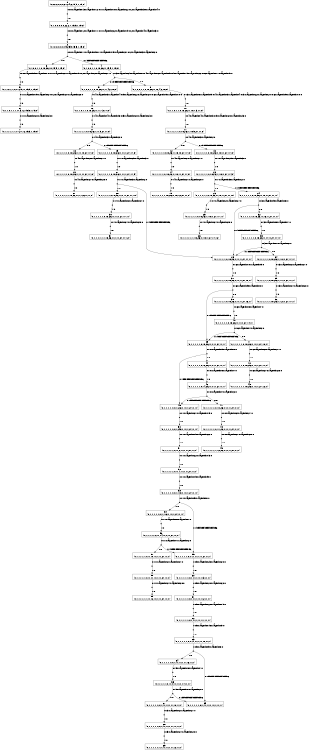 digraph MDP {
size="8,5"
node [shape=box];
0 -> n0_0 [ arrowhead=none,label="0:r0_WayPoint13_WayPoint12.0r1_WayPoint18_WayPoint22.0r2_WayPoint30_WayPoint4.0" ];
n0_0 [ shape=point,width=0.1,height=0.1,label="" ];
n0_0 -> 1 [ label="1.0" ];
1 -> n1_0 [ arrowhead=none,label="0:r0_WayPoint12_WayPoint11.0r1_WayPoint22_WayPoint19.0r2_WayPoint4_WayPoint3.0" ];
n1_0 [ shape=point,width=0.1,height=0.1,label="" ];
n1_0 -> 2 [ label="1.0" ];
2 -> n2_0 [ arrowhead=none,label="0:r0_WayPoint11_WayPoint9.0r1_WayPoint19_WayPoint21.0r2_WayPoint3_WayPoint2.0" ];
n2_0 [ shape=point,width=0.1,height=0.1,label="" ];
n2_0 -> 3 [ label="0.8" ];
n2_0 -> 4 [ label="0.19999999999999996" ];
3 -> n3_0 [ arrowhead=none,label="0:r0_WayPoint9_WayPoint10.0r1_WayPoint21_WayPoint19.0r2_WayPoint2_WayPoint27.0" ];
n3_0 [ shape=point,width=0.1,height=0.1,label="" ];
n3_0 -> 5 [ label="1.0" ];
4 -> n4_0 [ arrowhead=none,label="0:r3_WayPoint25_WayPoint8.0r4_WayPoint6_WayPoint5.0r5_WayPoint15_WayPoint22.0r6_WayPoint11_WayPoint9.0" ];
n4_0 [ shape=point,width=0.1,height=0.1,label="" ];
n4_0 -> 8 [ label="0.8" ];
n4_0 -> 9 [ label="0.19999999999999996" ];
5 -> n5_0 [ arrowhead=none,label="0:r1_WayPoint19_WayPoint20.0r2_WayPoint27_WayPoint28.0" ];
n5_0 [ shape=point,width=0.1,height=0.1,label="" ];
n5_0 -> 6 [ label="1.0" ];
6 -> n6_0 [ arrowhead=none,label="0:r1_WayPoint20_WayPoint23.0" ];
n6_0 [ shape=point,width=0.1,height=0.1,label="" ];
n6_0 -> 7 [ label="1.0" ];
8 -> n8_0 [ arrowhead=none,label="0:r3_WayPoint8_WayPoint9.0r4_WayPoint5_WayPoint4.0r5_WayPoint22_WayPoint20.0r6_WayPoint9_WayPoint10.0" ];
n8_0 [ shape=point,width=0.1,height=0.1,label="" ];
n8_0 -> 10 [ label="1.0" ];
9 -> n9_0 [ arrowhead=none,label="0:r4_WayPoint5_WayPoint4.0r5_WayPoint22_WayPoint20.0r6_WayPoint9_WayPoint10.0" ];
n9_0 [ shape=point,width=0.1,height=0.1,label="" ];
n9_0 -> 16 [ label="1.0" ];
10 -> n10_0 [ arrowhead=none,label="0:r4_WayPoint4_WayPoint3.0r5_WayPoint20_WayPoint23.0" ];
n10_0 [ shape=point,width=0.1,height=0.1,label="" ];
n10_0 -> 11 [ label="1.0" ];
11 -> n11_0 [ arrowhead=none,label="0:r4_WayPoint3_WayPoint2.0" ];
n11_0 [ shape=point,width=0.1,height=0.1,label="" ];
n11_0 -> 12 [ label="0.8" ];
n11_0 -> 13 [ label="0.19999999999999996" ];
12 -> n12_0 [ arrowhead=none,label="0:r4_WayPoint2_WayPoint27.0" ];
n12_0 [ shape=point,width=0.1,height=0.1,label="" ];
n12_0 -> 14 [ label="1.0" ];
13 -> n13_0 [ arrowhead=none,label="0:r7_WayPoint29_WayPoint3.0" ];
n13_0 [ shape=point,width=0.1,height=0.1,label="" ];
n13_0 -> 22 [ label="1.0" ];
14 -> n14_0 [ arrowhead=none,label="0:r4_WayPoint27_WayPoint28.0" ];
n14_0 [ shape=point,width=0.1,height=0.1,label="" ];
n14_0 -> 15 [ label="1.0" ];
16 -> n16_0 [ arrowhead=none,label="0:r4_WayPoint4_WayPoint3.0r5_WayPoint20_WayPoint23.0" ];
n16_0 [ shape=point,width=0.1,height=0.1,label="" ];
n16_0 -> 17 [ label="1.0" ];
17 -> n17_0 [ arrowhead=none,label="0:r4_WayPoint3_WayPoint2.0" ];
n17_0 [ shape=point,width=0.1,height=0.1,label="" ];
n17_0 -> 18 [ label="0.8" ];
n17_0 -> 19 [ label="0.19999999999999996" ];
18 -> n18_0 [ arrowhead=none,label="0:r4_WayPoint2_WayPoint27.0" ];
n18_0 [ shape=point,width=0.1,height=0.1,label="" ];
n18_0 -> 20 [ label="1.0" ];
19 -> n19_0 [ arrowhead=none,label="0:r7_WayPoint29_WayPoint3.0" ];
n19_0 [ shape=point,width=0.1,height=0.1,label="" ];
n19_0 -> 27 [ label="1.0" ];
20 -> n20_0 [ arrowhead=none,label="0:r4_WayPoint27_WayPoint28.0" ];
n20_0 [ shape=point,width=0.1,height=0.1,label="" ];
n20_0 -> 21 [ label="1.0" ];
22 -> n22_0 [ arrowhead=none,label="0:r7_WayPoint3_WayPoint2.0" ];
n22_0 [ shape=point,width=0.1,height=0.1,label="" ];
n22_0 -> 23 [ label="0.8" ];
n22_0 -> 24 [ label="0.19999999999999996" ];
23 -> n23_0 [ arrowhead=none,label="0:r7_WayPoint2_WayPoint27.0" ];
n23_0 [ shape=point,width=0.1,height=0.1,label="" ];
n23_0 -> 25 [ label="1.0" ];
24 -> n24_0 [ arrowhead=none,label="0:r3_WayPoint9_WayPoint8.0" ];
n24_0 [ shape=point,width=0.1,height=0.1,label="" ];
n24_0 -> 32 [ label="0.8" ];
n24_0 -> 29 [ label="0.19999999999999996" ];
25 -> n25_0 [ arrowhead=none,label="0:r7_WayPoint27_WayPoint28.0" ];
n25_0 [ shape=point,width=0.1,height=0.1,label="" ];
n25_0 -> 26 [ label="1.0" ];
27 -> n27_0 [ arrowhead=none,label="0:r7_WayPoint3_WayPoint2.0" ];
n27_0 [ shape=point,width=0.1,height=0.1,label="" ];
n27_0 -> 28 [ label="0.8" ];
n27_0 -> 29 [ label="0.19999999999999996" ];
28 -> n28_0 [ arrowhead=none,label="0:r7_WayPoint2_WayPoint27.0" ];
n28_0 [ shape=point,width=0.1,height=0.1,label="" ];
n28_0 -> 30 [ label="1.0" ];
29 -> n29_0 [ arrowhead=none,label="0:r6_WayPoint10_WayPoint9.0" ];
n29_0 [ shape=point,width=0.1,height=0.1,label="" ];
n29_0 -> 37 [ label="1.0" ];
30 -> n30_0 [ arrowhead=none,label="0:r7_WayPoint27_WayPoint28.0" ];
n30_0 [ shape=point,width=0.1,height=0.1,label="" ];
n30_0 -> 31 [ label="1.0" ];
32 -> n32_0 [ arrowhead=none,label="0:r3_WayPoint8_WayPoint7.0" ];
n32_0 [ shape=point,width=0.1,height=0.1,label="" ];
n32_0 -> 33 [ label="1.0" ];
33 -> n33_0 [ arrowhead=none,label="0:r3_WayPoint7_WayPoint2.0" ];
n33_0 [ shape=point,width=0.1,height=0.1,label="" ];
n33_0 -> 34 [ label="0.8" ];
n33_0 -> 29 [ label="0.19999999999999996" ];
34 -> n34_0 [ arrowhead=none,label="0:r3_WayPoint2_WayPoint27.0" ];
n34_0 [ shape=point,width=0.1,height=0.1,label="" ];
n34_0 -> 35 [ label="1.0" ];
35 -> n35_0 [ arrowhead=none,label="0:r3_WayPoint27_WayPoint28.0" ];
n35_0 [ shape=point,width=0.1,height=0.1,label="" ];
n35_0 -> 36 [ label="1.0" ];
37 -> n37_0 [ arrowhead=none,label="0:r6_WayPoint9_WayPoint8.0" ];
n37_0 [ shape=point,width=0.1,height=0.1,label="" ];
n37_0 -> 38 [ label="0.8" ];
n37_0 -> 39 [ label="0.19999999999999996" ];
38 -> n38_0 [ arrowhead=none,label="0:r6_WayPoint8_WayPoint7.0" ];
n38_0 [ shape=point,width=0.1,height=0.1,label="" ];
n38_0 -> 40 [ label="1.0" ];
39 -> n39_0 [ arrowhead=none,label="0:r0_WayPoint9_WayPoint8.0" ];
n39_0 [ shape=point,width=0.1,height=0.1,label="" ];
n39_0 -> 44 [ label="0.8" ];
n39_0 -> 45 [ label="0.19999999999999996" ];
40 -> n40_0 [ arrowhead=none,label="0:r6_WayPoint7_WayPoint2.0" ];
n40_0 [ shape=point,width=0.1,height=0.1,label="" ];
n40_0 -> 39 [ label="0.19999999999999996" ];
n40_0 -> 41 [ label="0.8" ];
41 -> n41_0 [ arrowhead=none,label="0:r6_WayPoint2_WayPoint27.0" ];
n41_0 [ shape=point,width=0.1,height=0.1,label="" ];
n41_0 -> 42 [ label="1.0" ];
42 -> n42_0 [ arrowhead=none,label="0:r6_WayPoint27_WayPoint28.0" ];
n42_0 [ shape=point,width=0.1,height=0.1,label="" ];
n42_0 -> 43 [ label="1.0" ];
44 -> n44_0 [ arrowhead=none,label="0:r0_WayPoint8_WayPoint7.0" ];
n44_0 [ shape=point,width=0.1,height=0.1,label="" ];
n44_0 -> 46 [ label="1.0" ];
45 -> n45_0 [ arrowhead=none,label="0:r1_WayPoint21_WayPoint19.0" ];
n45_0 [ shape=point,width=0.1,height=0.1,label="" ];
n45_0 -> 50 [ label="1.0" ];
46 -> n46_0 [ arrowhead=none,label="0:r0_WayPoint7_WayPoint2.0" ];
n46_0 [ shape=point,width=0.1,height=0.1,label="" ];
n46_0 -> 45 [ label="0.19999999999999996" ];
n46_0 -> 47 [ label="0.8" ];
47 -> n47_0 [ arrowhead=none,label="0:r0_WayPoint2_WayPoint27.0" ];
n47_0 [ shape=point,width=0.1,height=0.1,label="" ];
n47_0 -> 48 [ label="1.0" ];
48 -> n48_0 [ arrowhead=none,label="0:r0_WayPoint27_WayPoint28.0" ];
n48_0 [ shape=point,width=0.1,height=0.1,label="" ];
n48_0 -> 49 [ label="1.0" ];
50 -> n50_0 [ arrowhead=none,label="0:r1_WayPoint19_WayPoint22.0" ];
n50_0 [ shape=point,width=0.1,height=0.1,label="" ];
n50_0 -> 51 [ label="1.0" ];
51 -> n51_0 [ arrowhead=none,label="0:r1_WayPoint22_WayPoint15.0" ];
n51_0 [ shape=point,width=0.1,height=0.1,label="" ];
n51_0 -> 52 [ label="1.0" ];
52 -> n52_0 [ arrowhead=none,label="0:r1_WayPoint15_WayPoint9.0" ];
n52_0 [ shape=point,width=0.1,height=0.1,label="" ];
n52_0 -> 53 [ label="1.0" ];
53 -> n53_0 [ arrowhead=none,label="0:r1_WayPoint9_WayPoint8.0" ];
n53_0 [ shape=point,width=0.1,height=0.1,label="" ];
n53_0 -> 54 [ label="0.8" ];
n53_0 -> 55 [ label="0.19999999999999996" ];
54 -> n54_0 [ arrowhead=none,label="0:r1_WayPoint8_WayPoint7.0" ];
n54_0 [ shape=point,width=0.1,height=0.1,label="" ];
n54_0 -> 56 [ label="1.0" ];
55 -> n55_0 [ arrowhead=none,label="0:r5_WayPoint23_WayPoint20.0" ];
n55_0 [ shape=point,width=0.1,height=0.1,label="" ];
n55_0 -> 60 [ label="1.0" ];
56 -> n56_0 [ arrowhead=none,label="0:r1_WayPoint7_WayPoint2.0" ];
n56_0 [ shape=point,width=0.1,height=0.1,label="" ];
n56_0 -> 55 [ label="0.19999999999999996" ];
n56_0 -> 57 [ label="0.8" ];
57 -> n57_0 [ arrowhead=none,label="0:r1_WayPoint2_WayPoint27.0" ];
n57_0 [ shape=point,width=0.1,height=0.1,label="" ];
n57_0 -> 58 [ label="1.0" ];
58 -> n58_0 [ arrowhead=none,label="0:r1_WayPoint27_WayPoint28.0" ];
n58_0 [ shape=point,width=0.1,height=0.1,label="" ];
n58_0 -> 59 [ label="1.0" ];
60 -> n60_0 [ arrowhead=none,label="0:r5_WayPoint20_WayPoint22.0" ];
n60_0 [ shape=point,width=0.1,height=0.1,label="" ];
n60_0 -> 61 [ label="1.0" ];
61 -> n61_0 [ arrowhead=none,label="0:r5_WayPoint22_WayPoint15.0" ];
n61_0 [ shape=point,width=0.1,height=0.1,label="" ];
n61_0 -> 62 [ label="1.0" ];
62 -> n62_0 [ arrowhead=none,label="0:r5_WayPoint15_WayPoint9.0" ];
n62_0 [ shape=point,width=0.1,height=0.1,label="" ];
n62_0 -> 63 [ label="1.0" ];
63 -> n63_0 [ arrowhead=none,label="0:r5_WayPoint9_WayPoint8.0" ];
n63_0 [ shape=point,width=0.1,height=0.1,label="" ];
n63_0 -> 64 [ label="0.8" ];
n63_0 -> 65 [ label="0.19999999999999996" ];
64 -> n64_0 [ arrowhead=none,label="0:r5_WayPoint8_WayPoint7.0" ];
n64_0 [ shape=point,width=0.1,height=0.1,label="" ];
n64_0 -> 66 [ label="1.0" ];
66 -> n66_0 [ arrowhead=none,label="0:r5_WayPoint7_WayPoint2.0" ];
n66_0 [ shape=point,width=0.1,height=0.1,label="" ];
n66_0 -> 65 [ label="0.19999999999999996" ];
n66_0 -> 67 [ label="0.8" ];
67 -> n67_0 [ arrowhead=none,label="0:r5_WayPoint2_WayPoint27.0" ];
n67_0 [ shape=point,width=0.1,height=0.1,label="" ];
n67_0 -> 68 [ label="1.0" ];
68 -> n68_0 [ arrowhead=none,label="0:r5_WayPoint27_WayPoint28.0" ];
n68_0 [ shape=point,width=0.1,height=0.1,label="" ];
n68_0 -> 69 [ label="1.0" ];
0 [label="0\n(0,0,0,0,0,0,0,21,24,6,15,5,1,19,8)"]
1 [label="1\n(0,1,0,0,0,0,0,22,2,7,15,5,1,19,8)"]
2 [label="2\n(0,1,0,0,0,0,0,19,25,9,15,5,1,19,8)"]
3 [label="3\n(0,1,0,0,1,1,0,18,26,10,15,5,1,19,8)"]
4 [label="4\n(0,1,0,0,1,1,0,18,26,-1,15,5,1,19,8)"]
5 [label="5\n(0,1,1,0,1,1,0,17,25,11,15,5,1,19,8)"]
6 [label="6\n(0,1,1,0,1,1,1,17,3,12,15,5,1,19,8)"]
7 [label="7\n(0,1,1,1,1,1,1,17,27,12,15,5,1,19,8)"]
8 [label="8\n(0,1,0,0,1,1,0,18,26,-1,16,4,2,18,8)"]
9 [label="9\n(0,1,0,0,1,1,0,18,26,-1,-1,4,2,18,8)"]
10 [label="10\n(0,1,1,0,1,1,0,18,26,-1,18,7,3,17,8)"]
11 [label="11\n(0,1,1,1,1,1,0,18,26,-1,18,9,27,17,8)"]
12 [label="12\n(0,1,1,1,1,1,0,18,26,-1,18,10,27,17,8)"]
13 [label="13\n(0,1,1,1,1,1,0,18,26,-1,18,-1,27,17,8)"]
14 [label="14\n(0,1,1,1,1,1,0,18,26,-1,18,11,27,17,8)"]
15 [label="15\n(0,1,1,1,1,1,1,18,26,-1,18,12,27,17,8)"]
16 [label="16\n(0,1,1,0,1,1,0,18,26,-1,-1,7,3,17,8)"]
17 [label="17\n(0,1,1,1,1,1,0,18,26,-1,-1,9,27,17,8)"]
18 [label="18\n(0,1,1,1,1,1,0,18,26,-1,-1,10,27,17,8)"]
19 [label="19\n(0,1,1,1,1,1,0,18,26,-1,-1,-1,27,17,8)"]
20 [label="20\n(0,1,1,1,1,1,0,18,26,-1,-1,11,27,17,8)"]
21 [label="21\n(0,1,1,1,1,1,1,18,26,-1,-1,12,27,17,8)"]
22 [label="22\n(0,1,1,1,1,1,0,18,26,-1,18,-1,27,17,9)"]
23 [label="23\n(0,1,1,1,1,1,0,18,26,-1,18,-1,27,17,10)"]
24 [label="24\n(0,1,1,1,1,1,0,18,26,-1,18,-1,27,17,-1)"]
25 [label="25\n(0,1,1,1,1,1,0,18,26,-1,18,-1,27,17,11)"]
26 [label="26\n(0,1,1,1,1,1,1,18,26,-1,18,-1,27,17,12)"]
27 [label="27\n(0,1,1,1,1,1,0,18,26,-1,-1,-1,27,17,9)"]
28 [label="28\n(0,1,1,1,1,1,0,18,26,-1,-1,-1,27,17,10)"]
29 [label="29\n(0,1,1,1,1,1,0,18,26,-1,-1,-1,27,17,-1)"]
30 [label="30\n(0,1,1,1,1,1,0,18,26,-1,-1,-1,27,17,11)"]
31 [label="31\n(0,1,1,1,1,1,1,18,26,-1,-1,-1,27,17,12)"]
32 [label="32\n(0,1,1,1,1,1,0,18,26,-1,16,-1,27,17,-1)"]
33 [label="33\n(0,1,1,1,1,1,0,18,26,-1,14,-1,27,17,-1)"]
34 [label="34\n(0,1,1,1,1,1,0,18,26,-1,10,-1,27,17,-1)"]
35 [label="35\n(0,1,1,1,1,1,0,18,26,-1,11,-1,27,17,-1)"]
36 [label="36\n(0,1,1,1,1,1,1,18,26,-1,12,-1,27,17,-1)"]
37 [label="37\n(0,1,1,1,1,1,0,18,26,-1,-1,-1,27,18,-1)"]
38 [label="38\n(0,1,1,1,1,1,0,18,26,-1,-1,-1,27,16,-1)"]
39 [label="39\n(0,1,1,1,1,1,0,18,26,-1,-1,-1,27,-1,-1)"]
40 [label="40\n(0,1,1,1,1,1,0,18,26,-1,-1,-1,27,14,-1)"]
41 [label="41\n(0,1,1,1,1,1,0,18,26,-1,-1,-1,27,10,-1)"]
42 [label="42\n(0,1,1,1,1,1,0,18,26,-1,-1,-1,27,11,-1)"]
43 [label="43\n(0,1,1,1,1,1,1,18,26,-1,-1,-1,27,12,-1)"]
44 [label="44\n(0,1,1,1,1,1,0,16,26,-1,-1,-1,27,-1,-1)"]
45 [label="45\n(0,1,1,1,1,1,0,-1,26,-1,-1,-1,27,-1,-1)"]
46 [label="46\n(0,1,1,1,1,1,0,14,26,-1,-1,-1,27,-1,-1)"]
47 [label="47\n(0,1,1,1,1,1,0,10,26,-1,-1,-1,27,-1,-1)"]
48 [label="48\n(0,1,1,1,1,1,0,11,26,-1,-1,-1,27,-1,-1)"]
49 [label="49\n(0,1,1,1,1,1,1,12,26,-1,-1,-1,27,-1,-1)"]
50 [label="50\n(0,1,1,1,1,1,0,-1,25,-1,-1,-1,27,-1,-1)"]
51 [label="51\n(0,1,1,1,1,1,0,-1,2,-1,-1,-1,27,-1,-1)"]
52 [label="52\n(0,1,1,1,1,1,0,-1,1,-1,-1,-1,27,-1,-1)"]
53 [label="53\n(0,1,1,1,1,1,0,-1,18,-1,-1,-1,27,-1,-1)"]
54 [label="54\n(0,1,1,1,1,1,0,-1,16,-1,-1,-1,27,-1,-1)"]
55 [label="55\n(0,1,1,1,1,1,0,-1,-1,-1,-1,-1,27,-1,-1)"]
56 [label="56\n(0,1,1,1,1,1,0,-1,14,-1,-1,-1,27,-1,-1)"]
57 [label="57\n(0,1,1,1,1,1,0,-1,10,-1,-1,-1,27,-1,-1)"]
58 [label="58\n(0,1,1,1,1,1,0,-1,11,-1,-1,-1,27,-1,-1)"]
59 [label="59\n(0,1,1,1,1,1,1,-1,12,-1,-1,-1,27,-1,-1)"]
60 [label="60\n(0,1,1,1,1,1,0,-1,-1,-1,-1,-1,3,-1,-1)"]
61 [label="61\n(0,1,1,1,1,1,0,-1,-1,-1,-1,-1,2,-1,-1)"]
62 [label="62\n(0,1,1,1,1,1,0,-1,-1,-1,-1,-1,1,-1,-1)"]
63 [label="63\n(0,1,1,1,1,1,0,-1,-1,-1,-1,-1,18,-1,-1)"]
64 [label="64\n(0,1,1,1,1,1,0,-1,-1,-1,-1,-1,16,-1,-1)"]
65 [label="65\n(0,1,1,1,1,1,0,-1,-1,-1,-1,-1,-1,-1,-1)"]
66 [label="66\n(0,1,1,1,1,1,0,-1,-1,-1,-1,-1,14,-1,-1)"]
67 [label="67\n(0,1,1,1,1,1,0,-1,-1,-1,-1,-1,10,-1,-1)"]
68 [label="68\n(0,1,1,1,1,1,0,-1,-1,-1,-1,-1,11,-1,-1)"]
69 [label="69\n(0,1,1,1,1,1,1,-1,-1,-1,-1,-1,12,-1,-1)"]
}
